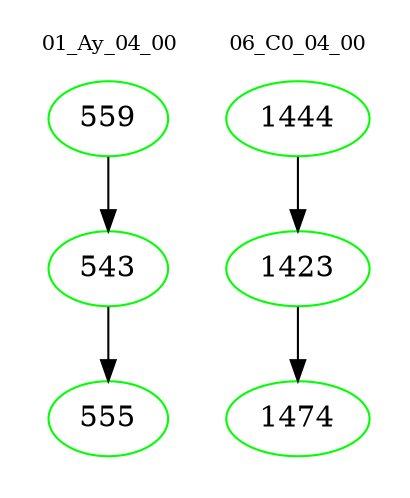 digraph{
subgraph cluster_0 {
color = white
label = "01_Ay_04_00";
fontsize=10;
T0_559 [label="559", color="green"]
T0_559 -> T0_543 [color="black"]
T0_543 [label="543", color="green"]
T0_543 -> T0_555 [color="black"]
T0_555 [label="555", color="green"]
}
subgraph cluster_1 {
color = white
label = "06_C0_04_00";
fontsize=10;
T1_1444 [label="1444", color="green"]
T1_1444 -> T1_1423 [color="black"]
T1_1423 [label="1423", color="green"]
T1_1423 -> T1_1474 [color="black"]
T1_1474 [label="1474", color="green"]
}
}
